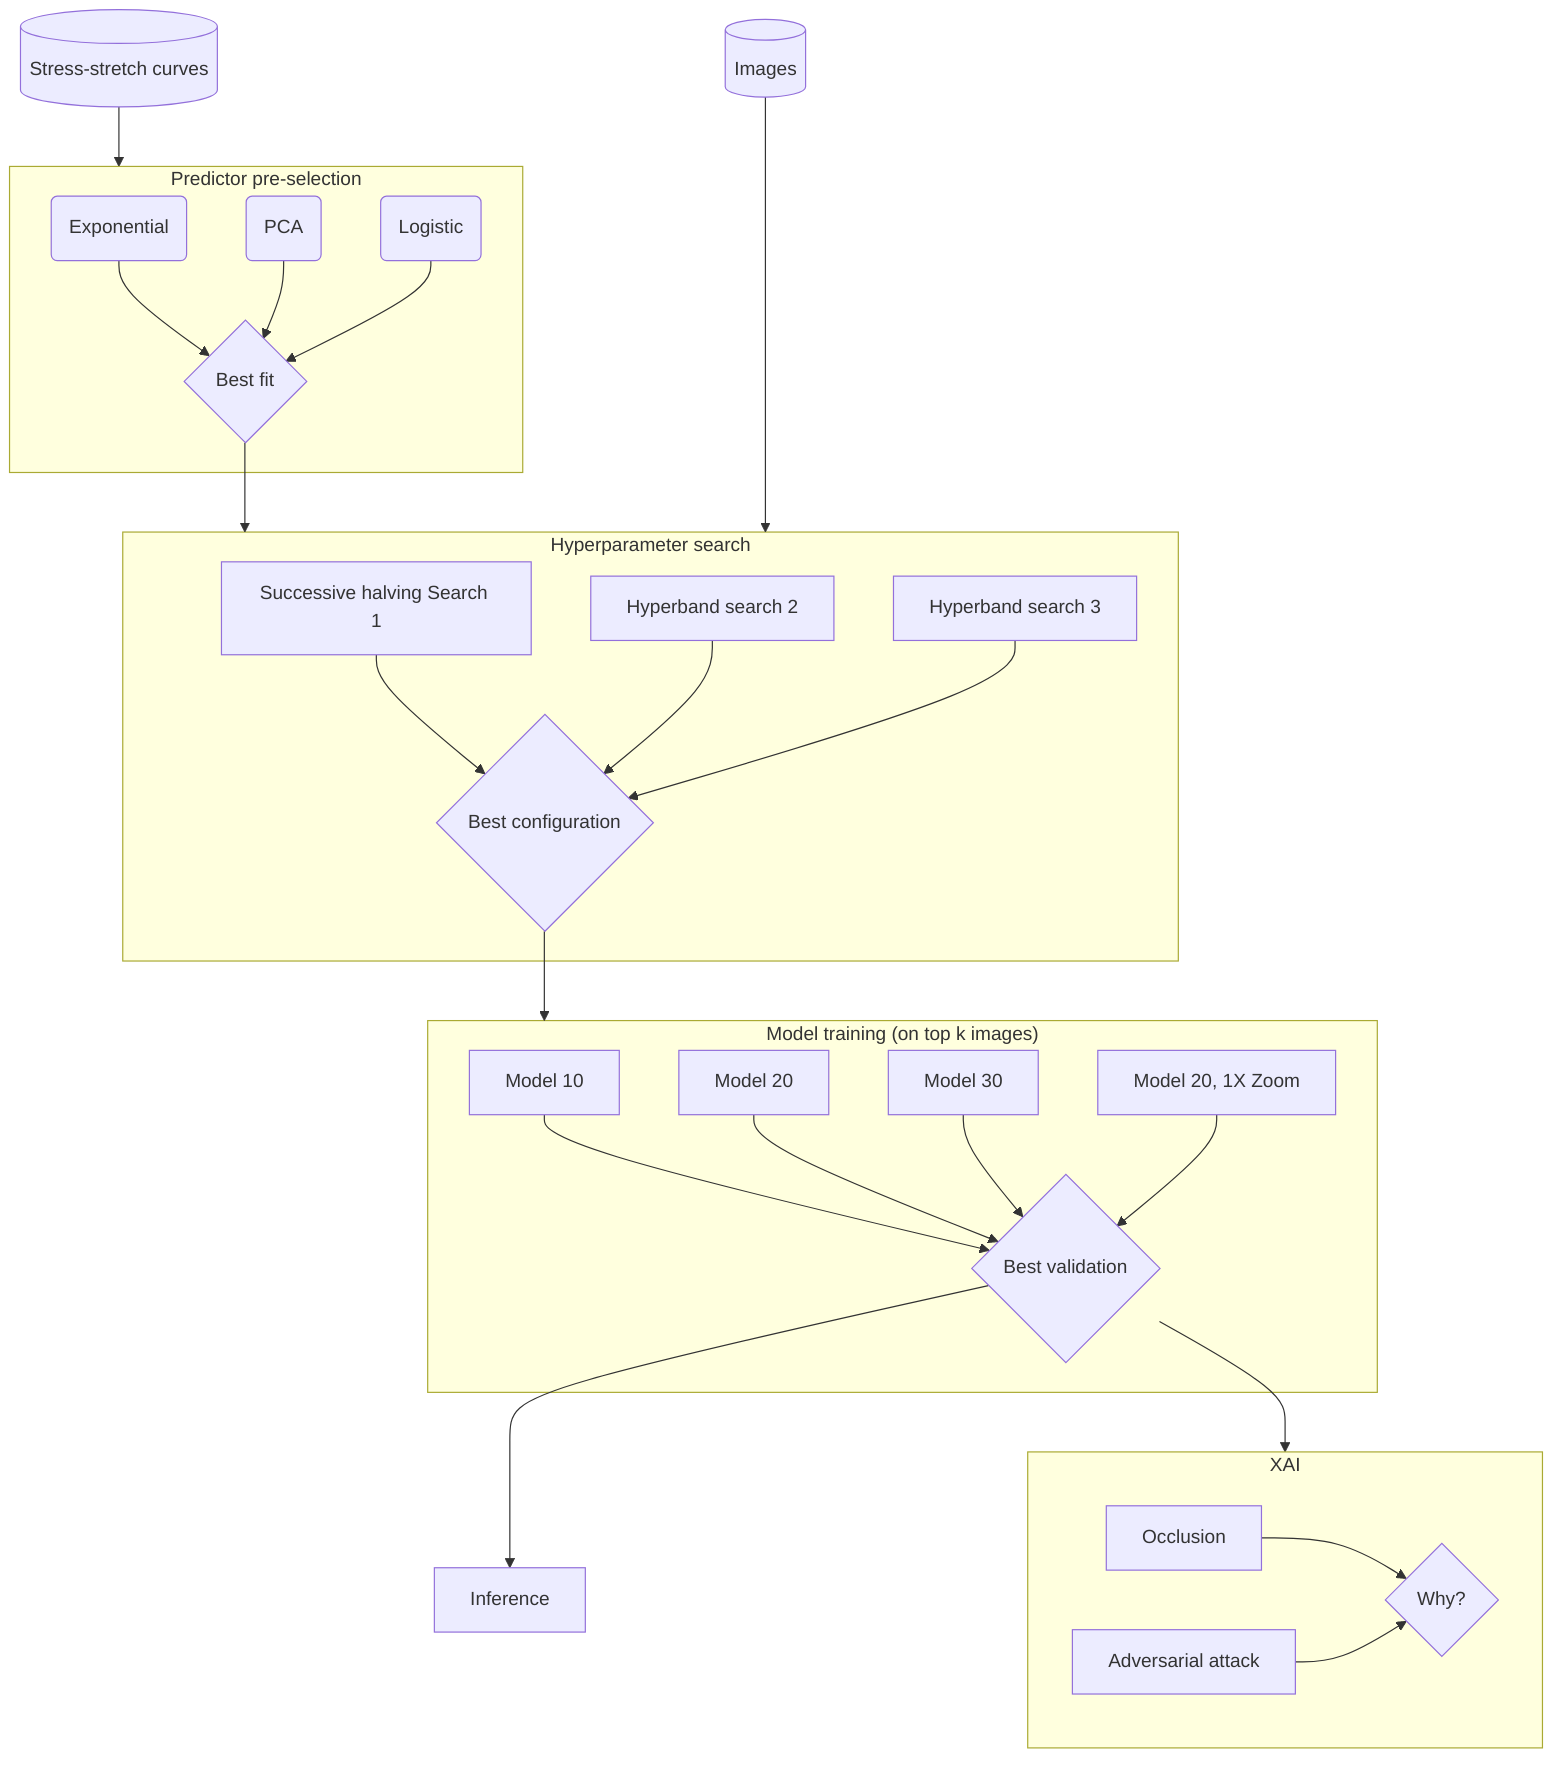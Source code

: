%%{init: {'theme':'default', flowchart: {'htmlLabels': false}}}%%

flowchart TB
    %% nodes

    curves[(Stress-stretch curves)]

    subgraph predictor_pre_selection[Predictor pre-selection]
        exp(Exponential)
        pca(PCA)
        logistic(Logistic)
        best_fit{Best fit}
    end

    images[(Images)]

    subgraph hparam_search[Hyperparameter search]
        study1["Successive halving Search 1"]
        study2["Hyperband search 2"]
        study3["Hyperband search 3"]
        best_config{Best configuration}
    end

    subgraph training["Model training (on top k images)"]
        %% train5[Model 5]
        train10[Model 10]
        %% train15[Model 15]
        train20[Model 20]
        train30[Model 30]
        train1X[Model 20, 1X Zoom]
        best_val{Best validation}
    end

    inference[Inference]

    subgraph xai[XAI]
        %%ig[Integrated gradients]
        occ[Occlusion]
        attack[Adversarial attack]
        why{Why?}
    end


    %% Connections

    curves --> predictor_pre_selection
    exp & pca & logistic --> best_fit
    best_fit --> hparam_search
    images ----> hparam_search
    study1 & study2 & study3 --> best_config
    best_config --> training
    train10 & train20 & train30 & train1X --> best_val
    best_val --> inference & xai
    %%best_val --> testing
    %%ensemble --> test

    occ & attack --> why
